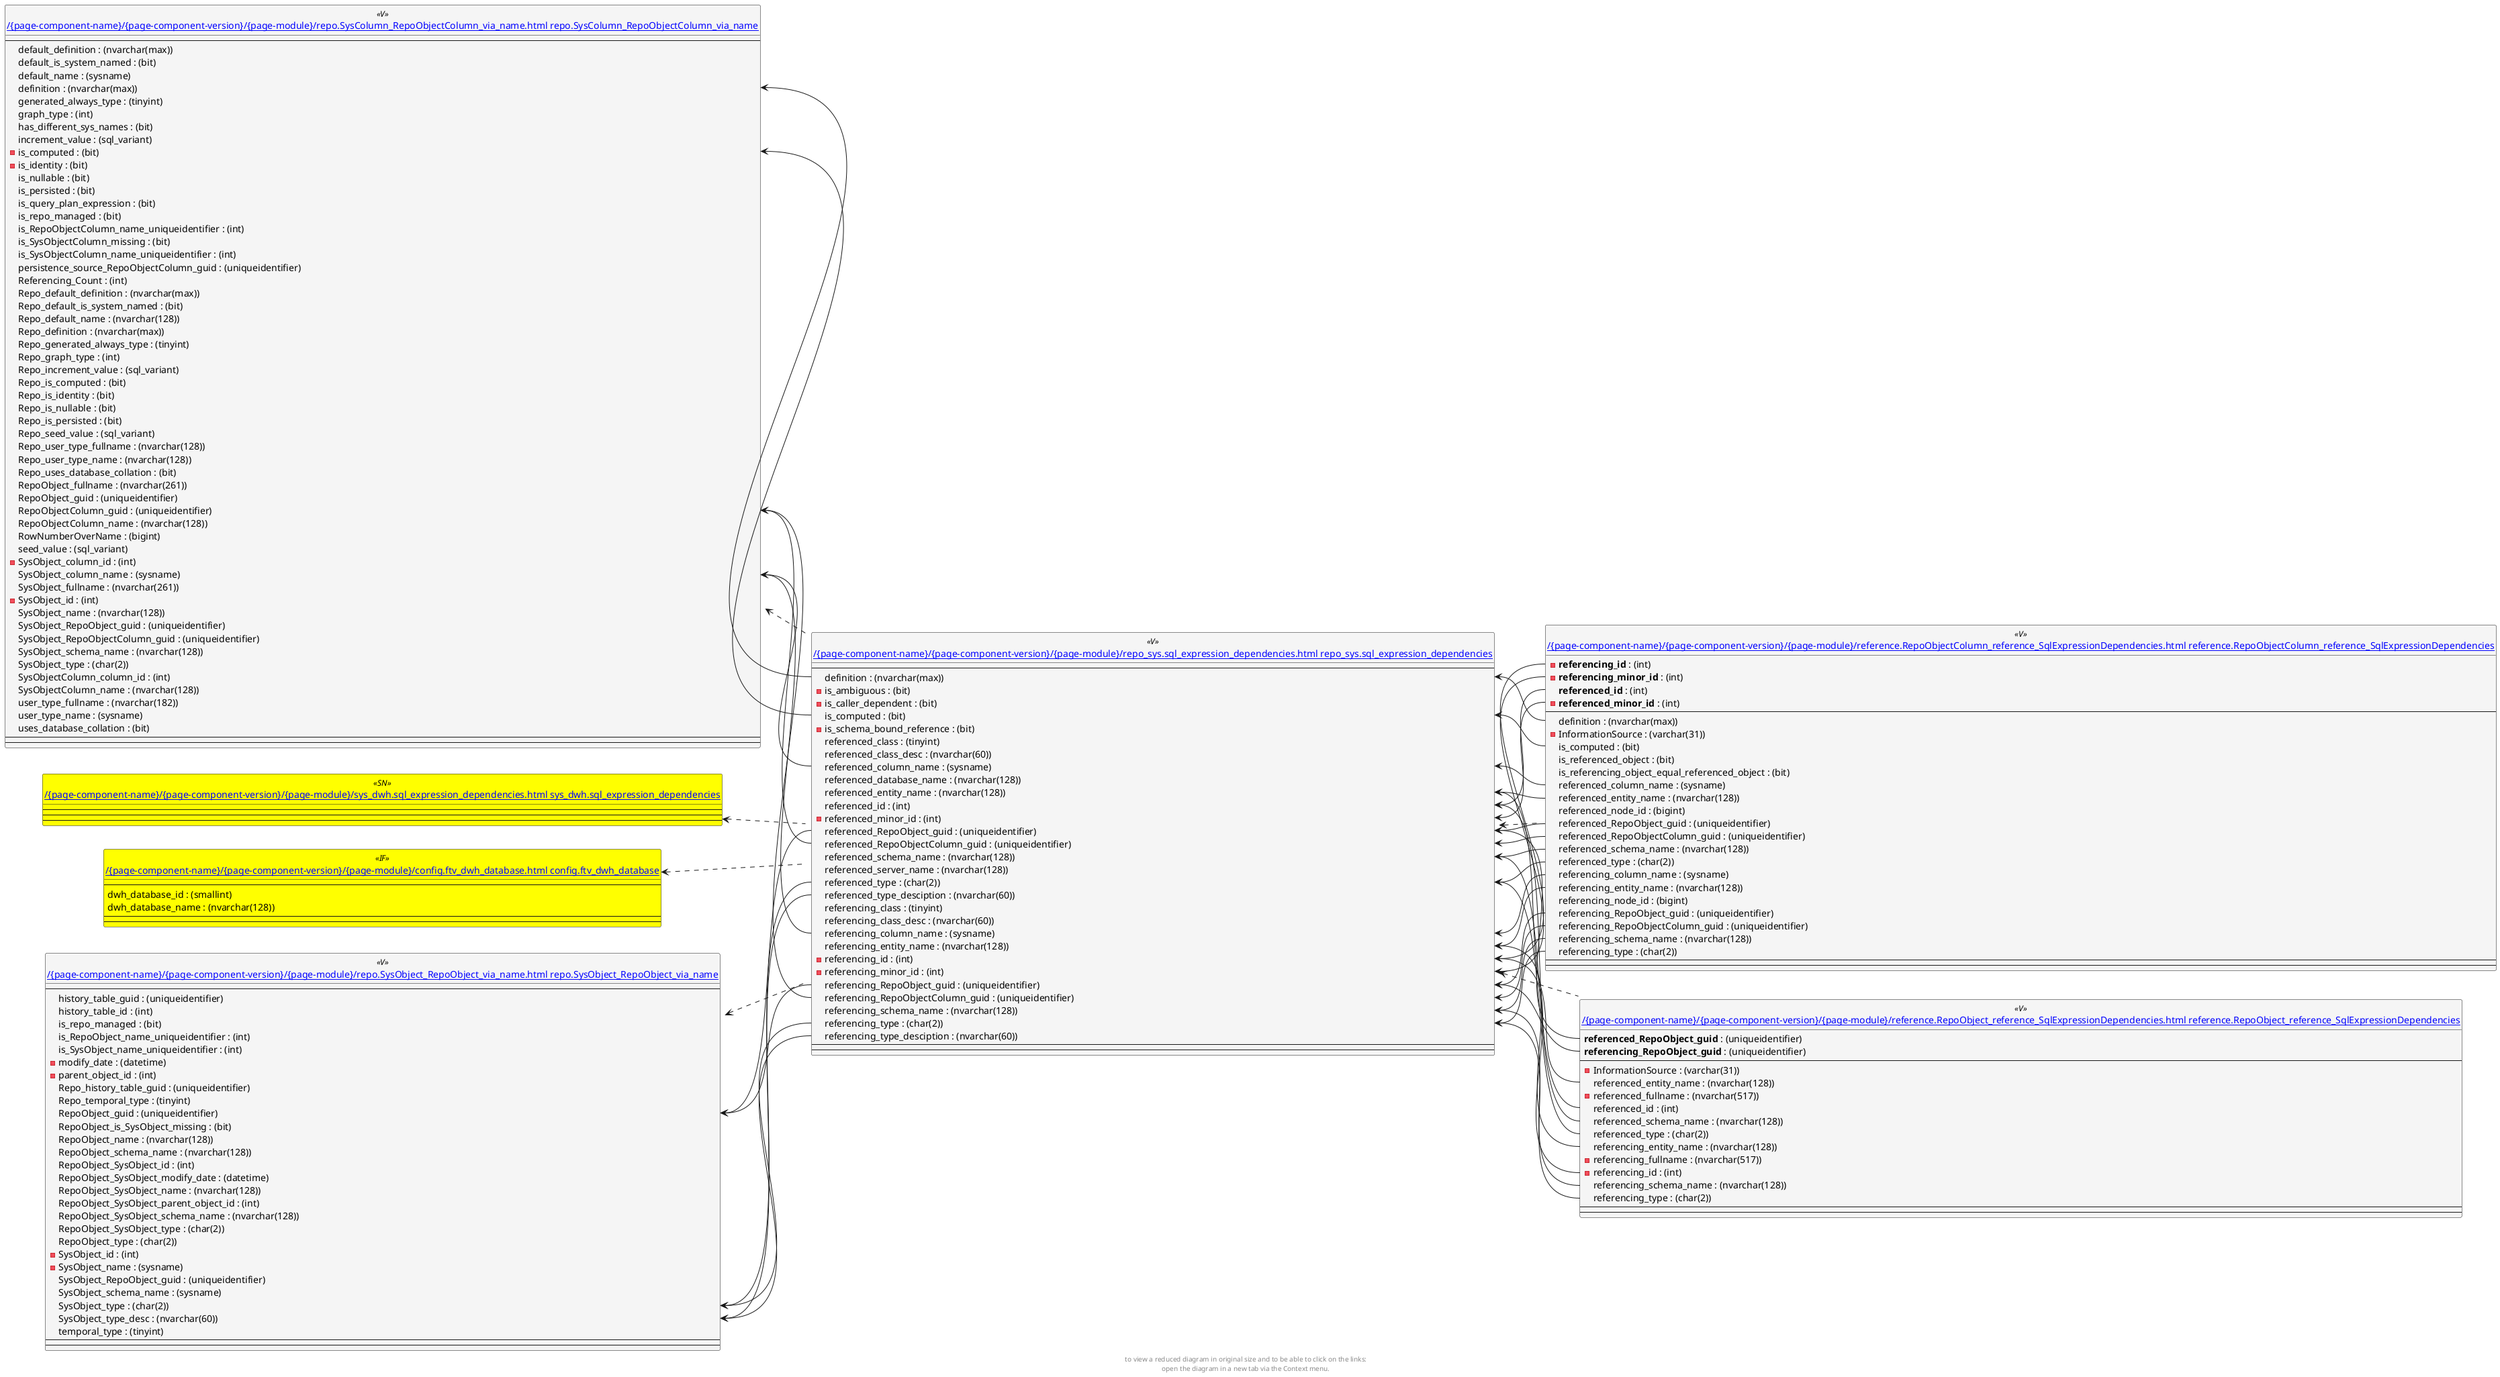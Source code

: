 @startuml
left to right direction
'top to bottom direction
hide circle
'avoide "." issues:
set namespaceSeparator none


skinparam class {
  BackgroundColor White
  BackgroundColor<<FN>> Yellow
  BackgroundColor<<FS>> Yellow
  BackgroundColor<<FT>> LightGray
  BackgroundColor<<IF>> Yellow
  BackgroundColor<<IS>> Yellow
  BackgroundColor<<P>> Aqua
  BackgroundColor<<PC>> Aqua
  BackgroundColor<<SN>> Yellow
  BackgroundColor<<SO>> SlateBlue
  BackgroundColor<<TF>> LightGray
  BackgroundColor<<TR>> Tomato
  BackgroundColor<<U>> White
  BackgroundColor<<V>> WhiteSmoke
  BackgroundColor<<X>> Aqua
}


entity "[[{site-url}/{page-component-name}/{page-component-version}/{page-module}/config.ftv_dwh_database.html config.ftv_dwh_database]]" as config.ftv_dwh_database << IF >> {
  --
  dwh_database_id : (smallint)
  dwh_database_name : (nvarchar(128))
  --
  --
}

entity "[[{site-url}/{page-component-name}/{page-component-version}/{page-module}/reference.RepoObject_reference_SqlExpressionDependencies.html reference.RepoObject_reference_SqlExpressionDependencies]]" as reference.RepoObject_reference_SqlExpressionDependencies << V >> {
  **referenced_RepoObject_guid** : (uniqueidentifier)
  **referencing_RepoObject_guid** : (uniqueidentifier)
  --
  - InformationSource : (varchar(31))
  referenced_entity_name : (nvarchar(128))
  - referenced_fullname : (nvarchar(517))
  referenced_id : (int)
  referenced_schema_name : (nvarchar(128))
  referenced_type : (char(2))
  referencing_entity_name : (nvarchar(128))
  - referencing_fullname : (nvarchar(517))
  - referencing_id : (int)
  referencing_schema_name : (nvarchar(128))
  referencing_type : (char(2))
  --
  --
}

entity "[[{site-url}/{page-component-name}/{page-component-version}/{page-module}/reference.RepoObjectColumn_reference_SqlExpressionDependencies.html reference.RepoObjectColumn_reference_SqlExpressionDependencies]]" as reference.RepoObjectColumn_reference_SqlExpressionDependencies << V >> {
  - **referencing_id** : (int)
  - **referencing_minor_id** : (int)
  **referenced_id** : (int)
  - **referenced_minor_id** : (int)
  --
  definition : (nvarchar(max))
  - InformationSource : (varchar(31))
  is_computed : (bit)
  is_referenced_object : (bit)
  is_referencing_object_equal_referenced_object : (bit)
  referenced_column_name : (sysname)
  referenced_entity_name : (nvarchar(128))
  referenced_node_id : (bigint)
  referenced_RepoObject_guid : (uniqueidentifier)
  referenced_RepoObjectColumn_guid : (uniqueidentifier)
  referenced_schema_name : (nvarchar(128))
  referenced_type : (char(2))
  referencing_column_name : (sysname)
  referencing_entity_name : (nvarchar(128))
  referencing_node_id : (bigint)
  referencing_RepoObject_guid : (uniqueidentifier)
  referencing_RepoObjectColumn_guid : (uniqueidentifier)
  referencing_schema_name : (nvarchar(128))
  referencing_type : (char(2))
  --
  --
}

entity "[[{site-url}/{page-component-name}/{page-component-version}/{page-module}/repo.SysColumn_RepoObjectColumn_via_name.html repo.SysColumn_RepoObjectColumn_via_name]]" as repo.SysColumn_RepoObjectColumn_via_name << V >> {
  --
  default_definition : (nvarchar(max))
  default_is_system_named : (bit)
  default_name : (sysname)
  definition : (nvarchar(max))
  generated_always_type : (tinyint)
  graph_type : (int)
  has_different_sys_names : (bit)
  increment_value : (sql_variant)
  - is_computed : (bit)
  - is_identity : (bit)
  is_nullable : (bit)
  is_persisted : (bit)
  is_query_plan_expression : (bit)
  is_repo_managed : (bit)
  is_RepoObjectColumn_name_uniqueidentifier : (int)
  is_SysObjectColumn_missing : (bit)
  is_SysObjectColumn_name_uniqueidentifier : (int)
  persistence_source_RepoObjectColumn_guid : (uniqueidentifier)
  Referencing_Count : (int)
  Repo_default_definition : (nvarchar(max))
  Repo_default_is_system_named : (bit)
  Repo_default_name : (nvarchar(128))
  Repo_definition : (nvarchar(max))
  Repo_generated_always_type : (tinyint)
  Repo_graph_type : (int)
  Repo_increment_value : (sql_variant)
  Repo_is_computed : (bit)
  Repo_is_identity : (bit)
  Repo_is_nullable : (bit)
  Repo_is_persisted : (bit)
  Repo_seed_value : (sql_variant)
  Repo_user_type_fullname : (nvarchar(128))
  Repo_user_type_name : (nvarchar(128))
  Repo_uses_database_collation : (bit)
  RepoObject_fullname : (nvarchar(261))
  RepoObject_guid : (uniqueidentifier)
  RepoObjectColumn_guid : (uniqueidentifier)
  RepoObjectColumn_name : (nvarchar(128))
  RowNumberOverName : (bigint)
  seed_value : (sql_variant)
  - SysObject_column_id : (int)
  SysObject_column_name : (sysname)
  SysObject_fullname : (nvarchar(261))
  - SysObject_id : (int)
  SysObject_name : (nvarchar(128))
  SysObject_RepoObject_guid : (uniqueidentifier)
  SysObject_RepoObjectColumn_guid : (uniqueidentifier)
  SysObject_schema_name : (nvarchar(128))
  SysObject_type : (char(2))
  SysObjectColumn_column_id : (int)
  SysObjectColumn_name : (nvarchar(128))
  user_type_fullname : (nvarchar(182))
  user_type_name : (sysname)
  uses_database_collation : (bit)
  --
  --
}

entity "[[{site-url}/{page-component-name}/{page-component-version}/{page-module}/repo.SysObject_RepoObject_via_name.html repo.SysObject_RepoObject_via_name]]" as repo.SysObject_RepoObject_via_name << V >> {
  --
  history_table_guid : (uniqueidentifier)
  history_table_id : (int)
  is_repo_managed : (bit)
  is_RepoObject_name_uniqueidentifier : (int)
  is_SysObject_name_uniqueidentifier : (int)
  - modify_date : (datetime)
  - parent_object_id : (int)
  Repo_history_table_guid : (uniqueidentifier)
  Repo_temporal_type : (tinyint)
  RepoObject_guid : (uniqueidentifier)
  RepoObject_is_SysObject_missing : (bit)
  RepoObject_name : (nvarchar(128))
  RepoObject_schema_name : (nvarchar(128))
  RepoObject_SysObject_id : (int)
  RepoObject_SysObject_modify_date : (datetime)
  RepoObject_SysObject_name : (nvarchar(128))
  RepoObject_SysObject_parent_object_id : (int)
  RepoObject_SysObject_schema_name : (nvarchar(128))
  RepoObject_SysObject_type : (char(2))
  RepoObject_type : (char(2))
  - SysObject_id : (int)
  - SysObject_name : (sysname)
  SysObject_RepoObject_guid : (uniqueidentifier)
  SysObject_schema_name : (sysname)
  SysObject_type : (char(2))
  SysObject_type_desc : (nvarchar(60))
  temporal_type : (tinyint)
  --
  --
}

entity "[[{site-url}/{page-component-name}/{page-component-version}/{page-module}/repo_sys.sql_expression_dependencies.html repo_sys.sql_expression_dependencies]]" as repo_sys.sql_expression_dependencies << V >> {
  --
  definition : (nvarchar(max))
  - is_ambiguous : (bit)
  - is_caller_dependent : (bit)
  is_computed : (bit)
  - is_schema_bound_reference : (bit)
  referenced_class : (tinyint)
  referenced_class_desc : (nvarchar(60))
  referenced_column_name : (sysname)
  referenced_database_name : (nvarchar(128))
  referenced_entity_name : (nvarchar(128))
  referenced_id : (int)
  - referenced_minor_id : (int)
  referenced_RepoObject_guid : (uniqueidentifier)
  referenced_RepoObjectColumn_guid : (uniqueidentifier)
  referenced_schema_name : (nvarchar(128))
  referenced_server_name : (nvarchar(128))
  referenced_type : (char(2))
  referenced_type_desciption : (nvarchar(60))
  referencing_class : (tinyint)
  referencing_class_desc : (nvarchar(60))
  referencing_column_name : (sysname)
  referencing_entity_name : (nvarchar(128))
  - referencing_id : (int)
  - referencing_minor_id : (int)
  referencing_RepoObject_guid : (uniqueidentifier)
  referencing_RepoObjectColumn_guid : (uniqueidentifier)
  referencing_schema_name : (nvarchar(128))
  referencing_type : (char(2))
  referencing_type_desciption : (nvarchar(60))
  --
  --
}

entity "[[{site-url}/{page-component-name}/{page-component-version}/{page-module}/sys_dwh.sql_expression_dependencies.html sys_dwh.sql_expression_dependencies]]" as sys_dwh.sql_expression_dependencies << SN >> {
  --
  --
  --
}

config.ftv_dwh_database <.. repo_sys.sql_expression_dependencies
repo.SysColumn_RepoObjectColumn_via_name <.. repo_sys.sql_expression_dependencies
repo.SysObject_RepoObject_via_name <.. repo_sys.sql_expression_dependencies
repo_sys.sql_expression_dependencies <.. reference.RepoObject_reference_SqlExpressionDependencies
repo_sys.sql_expression_dependencies <.. reference.RepoObjectColumn_reference_SqlExpressionDependencies
sys_dwh.sql_expression_dependencies <.. repo_sys.sql_expression_dependencies
repo.SysColumn_RepoObjectColumn_via_name::definition <-- repo_sys.sql_expression_dependencies::definition
repo.SysColumn_RepoObjectColumn_via_name::is_computed <-- repo_sys.sql_expression_dependencies::is_computed
repo.SysColumn_RepoObjectColumn_via_name::RepoObjectColumn_guid <-- repo_sys.sql_expression_dependencies::referencing_RepoObjectColumn_guid
repo.SysColumn_RepoObjectColumn_via_name::RepoObjectColumn_guid <-- repo_sys.sql_expression_dependencies::referenced_RepoObjectColumn_guid
repo.SysColumn_RepoObjectColumn_via_name::SysObject_column_name <-- repo_sys.sql_expression_dependencies::referencing_column_name
repo.SysColumn_RepoObjectColumn_via_name::SysObject_column_name <-- repo_sys.sql_expression_dependencies::referenced_column_name
repo.SysObject_RepoObject_via_name::RepoObject_guid <-- repo_sys.sql_expression_dependencies::referencing_RepoObject_guid
repo.SysObject_RepoObject_via_name::RepoObject_guid <-- repo_sys.sql_expression_dependencies::referenced_RepoObject_guid
repo.SysObject_RepoObject_via_name::SysObject_type <-- repo_sys.sql_expression_dependencies::referencing_type
repo.SysObject_RepoObject_via_name::SysObject_type <-- repo_sys.sql_expression_dependencies::referenced_type
repo.SysObject_RepoObject_via_name::SysObject_type_desc <-- repo_sys.sql_expression_dependencies::referencing_type_desciption
repo.SysObject_RepoObject_via_name::SysObject_type_desc <-- repo_sys.sql_expression_dependencies::referenced_type_desciption
repo_sys.sql_expression_dependencies::definition <-- reference.RepoObjectColumn_reference_SqlExpressionDependencies::definition
repo_sys.sql_expression_dependencies::is_computed <-- reference.RepoObjectColumn_reference_SqlExpressionDependencies::is_computed
repo_sys.sql_expression_dependencies::referenced_column_name <-- reference.RepoObjectColumn_reference_SqlExpressionDependencies::referenced_column_name
repo_sys.sql_expression_dependencies::referenced_entity_name <-- reference.RepoObject_reference_SqlExpressionDependencies::referenced_entity_name
repo_sys.sql_expression_dependencies::referenced_entity_name <-- reference.RepoObjectColumn_reference_SqlExpressionDependencies::referenced_entity_name
repo_sys.sql_expression_dependencies::referenced_id <-- reference.RepoObject_reference_SqlExpressionDependencies::referenced_id
repo_sys.sql_expression_dependencies::referenced_id <-- reference.RepoObjectColumn_reference_SqlExpressionDependencies::referenced_id
repo_sys.sql_expression_dependencies::referenced_minor_id <-- reference.RepoObjectColumn_reference_SqlExpressionDependencies::referenced_minor_id
repo_sys.sql_expression_dependencies::referenced_RepoObject_guid <-- reference.RepoObject_reference_SqlExpressionDependencies::referenced_RepoObject_guid
repo_sys.sql_expression_dependencies::referenced_RepoObject_guid <-- reference.RepoObjectColumn_reference_SqlExpressionDependencies::referenced_RepoObject_guid
repo_sys.sql_expression_dependencies::referenced_RepoObjectColumn_guid <-- reference.RepoObjectColumn_reference_SqlExpressionDependencies::referenced_RepoObjectColumn_guid
repo_sys.sql_expression_dependencies::referenced_schema_name <-- reference.RepoObject_reference_SqlExpressionDependencies::referenced_schema_name
repo_sys.sql_expression_dependencies::referenced_schema_name <-- reference.RepoObjectColumn_reference_SqlExpressionDependencies::referenced_schema_name
repo_sys.sql_expression_dependencies::referenced_type <-- reference.RepoObject_reference_SqlExpressionDependencies::referenced_type
repo_sys.sql_expression_dependencies::referenced_type <-- reference.RepoObjectColumn_reference_SqlExpressionDependencies::referenced_type
repo_sys.sql_expression_dependencies::referencing_column_name <-- reference.RepoObjectColumn_reference_SqlExpressionDependencies::referencing_column_name
repo_sys.sql_expression_dependencies::referencing_entity_name <-- reference.RepoObject_reference_SqlExpressionDependencies::referencing_entity_name
repo_sys.sql_expression_dependencies::referencing_entity_name <-- reference.RepoObjectColumn_reference_SqlExpressionDependencies::referencing_entity_name
repo_sys.sql_expression_dependencies::referencing_id <-- reference.RepoObject_reference_SqlExpressionDependencies::referencing_id
repo_sys.sql_expression_dependencies::referencing_id <-- reference.RepoObjectColumn_reference_SqlExpressionDependencies::referencing_id
repo_sys.sql_expression_dependencies::referencing_minor_id <-- reference.RepoObjectColumn_reference_SqlExpressionDependencies::referencing_minor_id
repo_sys.sql_expression_dependencies::referencing_RepoObject_guid <-- reference.RepoObject_reference_SqlExpressionDependencies::referencing_RepoObject_guid
repo_sys.sql_expression_dependencies::referencing_RepoObject_guid <-- reference.RepoObjectColumn_reference_SqlExpressionDependencies::referencing_RepoObject_guid
repo_sys.sql_expression_dependencies::referencing_RepoObjectColumn_guid <-- reference.RepoObjectColumn_reference_SqlExpressionDependencies::referencing_RepoObjectColumn_guid
repo_sys.sql_expression_dependencies::referencing_schema_name <-- reference.RepoObject_reference_SqlExpressionDependencies::referencing_schema_name
repo_sys.sql_expression_dependencies::referencing_schema_name <-- reference.RepoObjectColumn_reference_SqlExpressionDependencies::referencing_schema_name
repo_sys.sql_expression_dependencies::referencing_type <-- reference.RepoObject_reference_SqlExpressionDependencies::referencing_type
repo_sys.sql_expression_dependencies::referencing_type <-- reference.RepoObjectColumn_reference_SqlExpressionDependencies::referencing_type
footer
to view a reduced diagram in original size and to be able to click on the links:
open the diagram in a new tab via the Context menu.
end footer

@enduml


